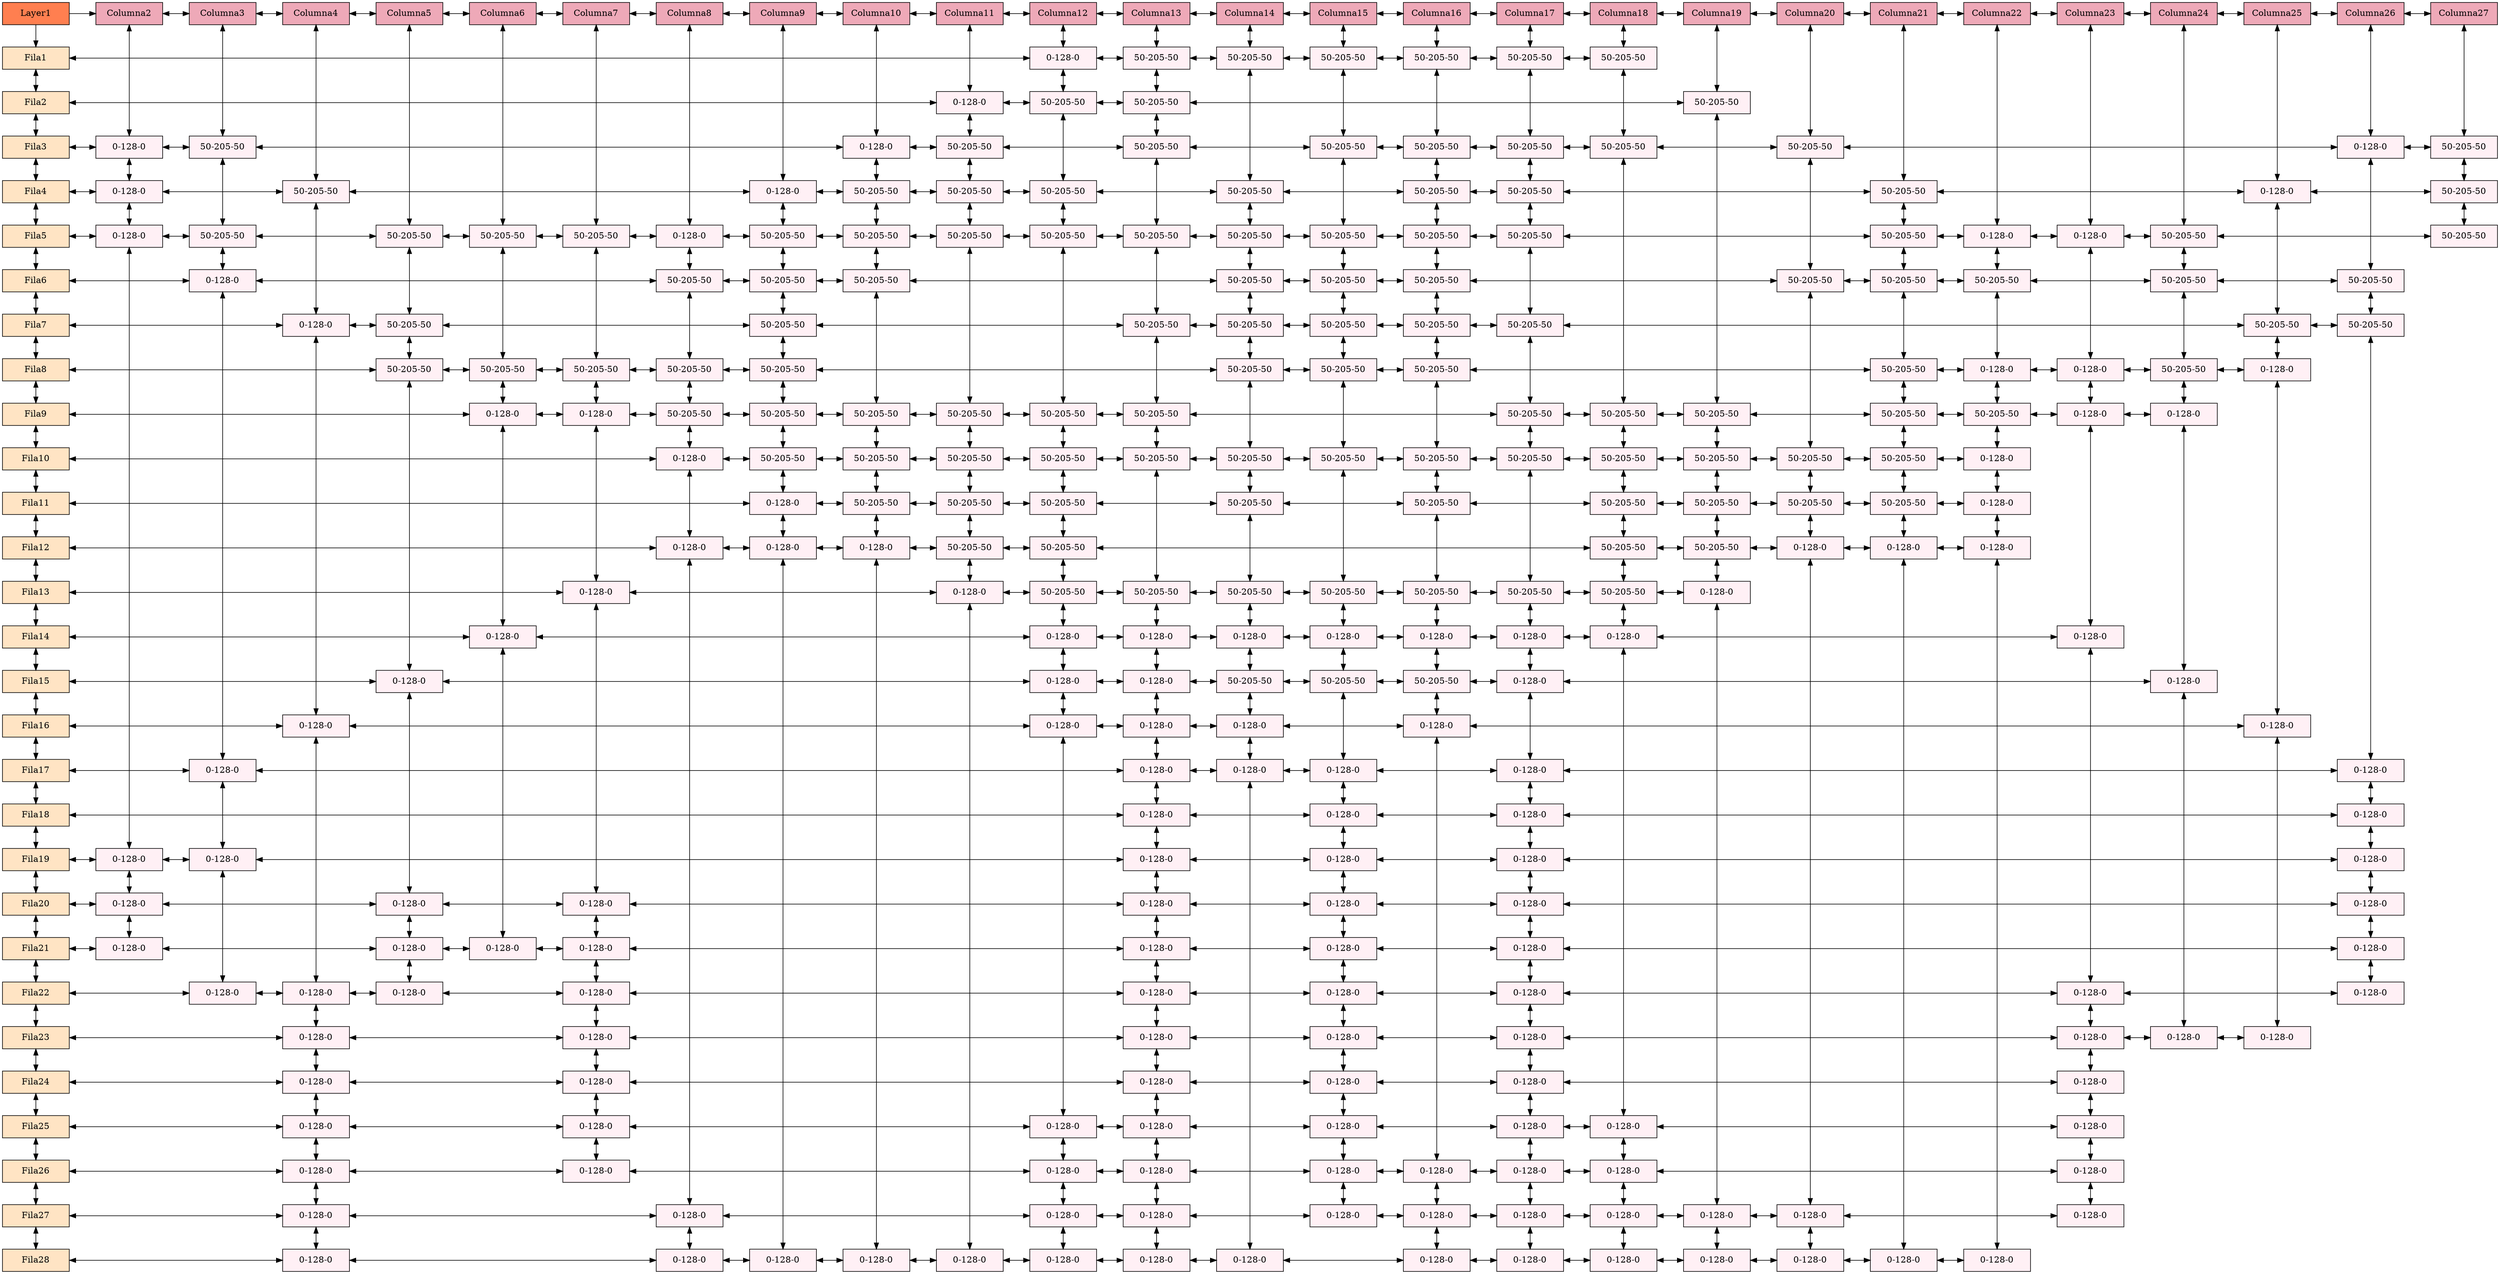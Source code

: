 digraph Sparse_Matrix{
node [shape=box]
graph [ranksep="0.5", nodesep="0.6"];
/* Group 0 para alinear verticalmente RAIZ*/ 
Layer1[ label = "Layer1", width = 1.5, style = filled, fillcolor = coral, group = 0 ];

// Filas 
Fila1 [label = "Fila1" width = 1.5 style = filled, fillcolor = bisque1, group = 0 ];
Fila2 [label = "Fila2" width = 1.5 style = filled, fillcolor = bisque1, group = 0 ];
Fila3 [label = "Fila3" width = 1.5 style = filled, fillcolor = bisque1, group = 0 ];
Fila4 [label = "Fila4" width = 1.5 style = filled, fillcolor = bisque1, group = 0 ];
Fila5 [label = "Fila5" width = 1.5 style = filled, fillcolor = bisque1, group = 0 ];
Fila6 [label = "Fila6" width = 1.5 style = filled, fillcolor = bisque1, group = 0 ];
Fila7 [label = "Fila7" width = 1.5 style = filled, fillcolor = bisque1, group = 0 ];
Fila8 [label = "Fila8" width = 1.5 style = filled, fillcolor = bisque1, group = 0 ];
Fila9 [label = "Fila9" width = 1.5 style = filled, fillcolor = bisque1, group = 0 ];
Fila10 [label = "Fila10" width = 1.5 style = filled, fillcolor = bisque1, group = 0 ];
Fila11 [label = "Fila11" width = 1.5 style = filled, fillcolor = bisque1, group = 0 ];
Fila12 [label = "Fila12" width = 1.5 style = filled, fillcolor = bisque1, group = 0 ];
Fila13 [label = "Fila13" width = 1.5 style = filled, fillcolor = bisque1, group = 0 ];
Fila14 [label = "Fila14" width = 1.5 style = filled, fillcolor = bisque1, group = 0 ];
Fila15 [label = "Fila15" width = 1.5 style = filled, fillcolor = bisque1, group = 0 ];
Fila16 [label = "Fila16" width = 1.5 style = filled, fillcolor = bisque1, group = 0 ];
Fila17 [label = "Fila17" width = 1.5 style = filled, fillcolor = bisque1, group = 0 ];
Fila18 [label = "Fila18" width = 1.5 style = filled, fillcolor = bisque1, group = 0 ];
Fila19 [label = "Fila19" width = 1.5 style = filled, fillcolor = bisque1, group = 0 ];
Fila20 [label = "Fila20" width = 1.5 style = filled, fillcolor = bisque1, group = 0 ];
Fila21 [label = "Fila21" width = 1.5 style = filled, fillcolor = bisque1, group = 0 ];
Fila22 [label = "Fila22" width = 1.5 style = filled, fillcolor = bisque1, group = 0 ];
Fila23 [label = "Fila23" width = 1.5 style = filled, fillcolor = bisque1, group = 0 ];
Fila24 [label = "Fila24" width = 1.5 style = filled, fillcolor = bisque1, group = 0 ];
Fila25 [label = "Fila25" width = 1.5 style = filled, fillcolor = bisque1, group = 0 ];
Fila26 [label = "Fila26" width = 1.5 style = filled, fillcolor = bisque1, group = 0 ];
Fila27 [label = "Fila27" width = 1.5 style = filled, fillcolor = bisque1, group = 0 ];
Fila28 [label = "Fila28" width = 1.5 style = filled, fillcolor = bisque1, group = 0 ];

 //Enlaces de Filas
Fila1->Fila2 [dir = both];
Fila2->Fila3 [dir = both];
Fila3->Fila4 [dir = both];
Fila4->Fila5 [dir = both];
Fila5->Fila6 [dir = both];
Fila6->Fila7 [dir = both];
Fila7->Fila8 [dir = both];
Fila8->Fila9 [dir = both];
Fila9->Fila10 [dir = both];
Fila10->Fila11 [dir = both];
Fila11->Fila12 [dir = both];
Fila12->Fila13 [dir = both];
Fila13->Fila14 [dir = both];
Fila14->Fila15 [dir = both];
Fila15->Fila16 [dir = both];
Fila16->Fila17 [dir = both];
Fila17->Fila18 [dir = both];
Fila18->Fila19 [dir = both];
Fila19->Fila20 [dir = both];
Fila20->Fila21 [dir = both];
Fila21->Fila22 [dir = both];
Fila22->Fila23 [dir = both];
Fila23->Fila24 [dir = both];
Fila24->Fila25 [dir = both];
Fila25->Fila26 [dir = both];
Fila26->Fila27 [dir = both];
Fila27->Fila28 [dir = both];

 //Columnas
//Cada una con diferente group para alinear verticalmente con los nodos
Column2[label = "Columna2" width = 1.5 style = filled, fillcolor = pink2, group = 3];
Column3[label = "Columna3" width = 1.5 style = filled, fillcolor = pink2, group = 4];
Column4[label = "Columna4" width = 1.5 style = filled, fillcolor = pink2, group = 5];
Column5[label = "Columna5" width = 1.5 style = filled, fillcolor = pink2, group = 6];
Column6[label = "Columna6" width = 1.5 style = filled, fillcolor = pink2, group = 7];
Column7[label = "Columna7" width = 1.5 style = filled, fillcolor = pink2, group = 8];
Column8[label = "Columna8" width = 1.5 style = filled, fillcolor = pink2, group = 9];
Column9[label = "Columna9" width = 1.5 style = filled, fillcolor = pink2, group = 10];
Column10[label = "Columna10" width = 1.5 style = filled, fillcolor = pink2, group = 11];
Column11[label = "Columna11" width = 1.5 style = filled, fillcolor = pink2, group = 12];
Column12[label = "Columna12" width = 1.5 style = filled, fillcolor = pink2, group = 13];
Column13[label = "Columna13" width = 1.5 style = filled, fillcolor = pink2, group = 14];
Column14[label = "Columna14" width = 1.5 style = filled, fillcolor = pink2, group = 15];
Column15[label = "Columna15" width = 1.5 style = filled, fillcolor = pink2, group = 16];
Column16[label = "Columna16" width = 1.5 style = filled, fillcolor = pink2, group = 17];
Column17[label = "Columna17" width = 1.5 style = filled, fillcolor = pink2, group = 18];
Column18[label = "Columna18" width = 1.5 style = filled, fillcolor = pink2, group = 19];
Column19[label = "Columna19" width = 1.5 style = filled, fillcolor = pink2, group = 20];
Column20[label = "Columna20" width = 1.5 style = filled, fillcolor = pink2, group = 21];
Column21[label = "Columna21" width = 1.5 style = filled, fillcolor = pink2, group = 22];
Column22[label = "Columna22" width = 1.5 style = filled, fillcolor = pink2, group = 23];
Column23[label = "Columna23" width = 1.5 style = filled, fillcolor = pink2, group = 24];
Column24[label = "Columna24" width = 1.5 style = filled, fillcolor = pink2, group = 25];
Column25[label = "Columna25" width = 1.5 style = filled, fillcolor = pink2, group = 26];
Column26[label = "Columna26" width = 1.5 style = filled, fillcolor = pink2, group = 27];
Column27[label = "Columna27" width = 1.5 style = filled, fillcolor = pink2, group = 28];

 //Enlaces de Columnas
Column2->Column3 [dir = both];
Column3->Column4 [dir = both];
Column4->Column5 [dir = both];
Column5->Column6 [dir = both];
Column6->Column7 [dir = both];
Column7->Column8 [dir = both];
Column8->Column9 [dir = both];
Column9->Column10 [dir = both];
Column10->Column11 [dir = both];
Column11->Column12 [dir = both];
Column12->Column13 [dir = both];
Column13->Column14 [dir = both];
Column14->Column15 [dir = both];
Column15->Column16 [dir = both];
Column16->Column17 [dir = both];
Column17->Column18 [dir = both];
Column18->Column19 [dir = both];
Column19->Column20 [dir = both];
Column20->Column21 [dir = both];
Column21->Column22 [dir = both];
Column22->Column23 [dir = both];
Column23->Column24 [dir = both];
Column24->Column25 [dir = both];
Column25->Column26 [dir = both];
Column26->Column27 [dir = both];

 // Alinear Raiz con Columnas
{rank = same; Layer1; Column2;  Column3;  Column4;  Column5;  Column6;  Column7;  Column8;  Column9;  Column10;  Column11;  Column12;  Column13;  Column14;  Column15;  Column16;  Column17;  Column18;  Column19;  Column20;  Column21;  Column22;  Column23;  Column24;  Column25;  Column26;  Column27; };

 // Enlaces Raiz con primera fila y columna
Layer1->Column2;
Layer1->Fila1;

 //Creacion de nodos
//(^<---------------------- F I L A   1---------------------->
N12_F1 [label = "0-128-0" width = 1.5 group = 13 style = filled, fillcolor = lavenderblush1];
N13_F1 [label = "50-205-50" width = 1.5 group = 14 style = filled, fillcolor = lavenderblush1];
N14_F1 [label = "50-205-50" width = 1.5 group = 15 style = filled, fillcolor = lavenderblush1];
N15_F1 [label = "50-205-50" width = 1.5 group = 16 style = filled, fillcolor = lavenderblush1];
N16_F1 [label = "50-205-50" width = 1.5 group = 17 style = filled, fillcolor = lavenderblush1];
N17_F1 [label = "50-205-50" width = 1.5 group = 18 style = filled, fillcolor = lavenderblush1];
N18_F1 [label = "50-205-50" width = 1.5 group = 19 style = filled, fillcolor = lavenderblush1];

//(^<---------------------- F I L A   2---------------------->
N11_F2 [label = "0-128-0" width = 1.5 group = 12 style = filled, fillcolor = lavenderblush1];
N12_F2 [label = "50-205-50" width = 1.5 group = 13 style = filled, fillcolor = lavenderblush1];
N13_F2 [label = "50-205-50" width = 1.5 group = 14 style = filled, fillcolor = lavenderblush1];
N19_F2 [label = "50-205-50" width = 1.5 group = 20 style = filled, fillcolor = lavenderblush1];

//(^<---------------------- F I L A   3---------------------->
N2_F3 [label = "0-128-0" width = 1.5 group = 3 style = filled, fillcolor = lavenderblush1];
N3_F3 [label = "50-205-50" width = 1.5 group = 4 style = filled, fillcolor = lavenderblush1];
N10_F3 [label = "0-128-0" width = 1.5 group = 11 style = filled, fillcolor = lavenderblush1];
N11_F3 [label = "50-205-50" width = 1.5 group = 12 style = filled, fillcolor = lavenderblush1];
N13_F3 [label = "50-205-50" width = 1.5 group = 14 style = filled, fillcolor = lavenderblush1];
N15_F3 [label = "50-205-50" width = 1.5 group = 16 style = filled, fillcolor = lavenderblush1];
N16_F3 [label = "50-205-50" width = 1.5 group = 17 style = filled, fillcolor = lavenderblush1];
N17_F3 [label = "50-205-50" width = 1.5 group = 18 style = filled, fillcolor = lavenderblush1];
N18_F3 [label = "50-205-50" width = 1.5 group = 19 style = filled, fillcolor = lavenderblush1];
N20_F3 [label = "50-205-50" width = 1.5 group = 21 style = filled, fillcolor = lavenderblush1];
N26_F3 [label = "0-128-0" width = 1.5 group = 27 style = filled, fillcolor = lavenderblush1];
N27_F3 [label = "50-205-50" width = 1.5 group = 28 style = filled, fillcolor = lavenderblush1];

//(^<---------------------- F I L A   4---------------------->
N2_F4 [label = "0-128-0" width = 1.5 group = 3 style = filled, fillcolor = lavenderblush1];
N4_F4 [label = "50-205-50" width = 1.5 group = 5 style = filled, fillcolor = lavenderblush1];
N9_F4 [label = "0-128-0" width = 1.5 group = 10 style = filled, fillcolor = lavenderblush1];
N10_F4 [label = "50-205-50" width = 1.5 group = 11 style = filled, fillcolor = lavenderblush1];
N11_F4 [label = "50-205-50" width = 1.5 group = 12 style = filled, fillcolor = lavenderblush1];
N12_F4 [label = "50-205-50" width = 1.5 group = 13 style = filled, fillcolor = lavenderblush1];
N14_F4 [label = "50-205-50" width = 1.5 group = 15 style = filled, fillcolor = lavenderblush1];
N16_F4 [label = "50-205-50" width = 1.5 group = 17 style = filled, fillcolor = lavenderblush1];
N17_F4 [label = "50-205-50" width = 1.5 group = 18 style = filled, fillcolor = lavenderblush1];
N21_F4 [label = "50-205-50" width = 1.5 group = 22 style = filled, fillcolor = lavenderblush1];
N25_F4 [label = "0-128-0" width = 1.5 group = 26 style = filled, fillcolor = lavenderblush1];
N27_F4 [label = "50-205-50" width = 1.5 group = 28 style = filled, fillcolor = lavenderblush1];

//(^<---------------------- F I L A   5---------------------->
N2_F5 [label = "0-128-0" width = 1.5 group = 3 style = filled, fillcolor = lavenderblush1];
N3_F5 [label = "50-205-50" width = 1.5 group = 4 style = filled, fillcolor = lavenderblush1];
N5_F5 [label = "50-205-50" width = 1.5 group = 6 style = filled, fillcolor = lavenderblush1];
N6_F5 [label = "50-205-50" width = 1.5 group = 7 style = filled, fillcolor = lavenderblush1];
N7_F5 [label = "50-205-50" width = 1.5 group = 8 style = filled, fillcolor = lavenderblush1];
N8_F5 [label = "0-128-0" width = 1.5 group = 9 style = filled, fillcolor = lavenderblush1];
N9_F5 [label = "50-205-50" width = 1.5 group = 10 style = filled, fillcolor = lavenderblush1];
N10_F5 [label = "50-205-50" width = 1.5 group = 11 style = filled, fillcolor = lavenderblush1];
N11_F5 [label = "50-205-50" width = 1.5 group = 12 style = filled, fillcolor = lavenderblush1];
N12_F5 [label = "50-205-50" width = 1.5 group = 13 style = filled, fillcolor = lavenderblush1];
N13_F5 [label = "50-205-50" width = 1.5 group = 14 style = filled, fillcolor = lavenderblush1];
N14_F5 [label = "50-205-50" width = 1.5 group = 15 style = filled, fillcolor = lavenderblush1];
N15_F5 [label = "50-205-50" width = 1.5 group = 16 style = filled, fillcolor = lavenderblush1];
N16_F5 [label = "50-205-50" width = 1.5 group = 17 style = filled, fillcolor = lavenderblush1];
N17_F5 [label = "50-205-50" width = 1.5 group = 18 style = filled, fillcolor = lavenderblush1];
N21_F5 [label = "50-205-50" width = 1.5 group = 22 style = filled, fillcolor = lavenderblush1];
N22_F5 [label = "0-128-0" width = 1.5 group = 23 style = filled, fillcolor = lavenderblush1];
N23_F5 [label = "0-128-0" width = 1.5 group = 24 style = filled, fillcolor = lavenderblush1];
N24_F5 [label = "50-205-50" width = 1.5 group = 25 style = filled, fillcolor = lavenderblush1];
N27_F5 [label = "50-205-50" width = 1.5 group = 28 style = filled, fillcolor = lavenderblush1];

//(^<---------------------- F I L A   6---------------------->
N3_F6 [label = "0-128-0" width = 1.5 group = 4 style = filled, fillcolor = lavenderblush1];
N8_F6 [label = "50-205-50" width = 1.5 group = 9 style = filled, fillcolor = lavenderblush1];
N9_F6 [label = "50-205-50" width = 1.5 group = 10 style = filled, fillcolor = lavenderblush1];
N10_F6 [label = "50-205-50" width = 1.5 group = 11 style = filled, fillcolor = lavenderblush1];
N14_F6 [label = "50-205-50" width = 1.5 group = 15 style = filled, fillcolor = lavenderblush1];
N15_F6 [label = "50-205-50" width = 1.5 group = 16 style = filled, fillcolor = lavenderblush1];
N16_F6 [label = "50-205-50" width = 1.5 group = 17 style = filled, fillcolor = lavenderblush1];
N20_F6 [label = "50-205-50" width = 1.5 group = 21 style = filled, fillcolor = lavenderblush1];
N21_F6 [label = "50-205-50" width = 1.5 group = 22 style = filled, fillcolor = lavenderblush1];
N22_F6 [label = "50-205-50" width = 1.5 group = 23 style = filled, fillcolor = lavenderblush1];
N24_F6 [label = "50-205-50" width = 1.5 group = 25 style = filled, fillcolor = lavenderblush1];
N26_F6 [label = "50-205-50" width = 1.5 group = 27 style = filled, fillcolor = lavenderblush1];

//(^<---------------------- F I L A   7---------------------->
N4_F7 [label = "0-128-0" width = 1.5 group = 5 style = filled, fillcolor = lavenderblush1];
N5_F7 [label = "50-205-50" width = 1.5 group = 6 style = filled, fillcolor = lavenderblush1];
N9_F7 [label = "50-205-50" width = 1.5 group = 10 style = filled, fillcolor = lavenderblush1];
N13_F7 [label = "50-205-50" width = 1.5 group = 14 style = filled, fillcolor = lavenderblush1];
N14_F7 [label = "50-205-50" width = 1.5 group = 15 style = filled, fillcolor = lavenderblush1];
N15_F7 [label = "50-205-50" width = 1.5 group = 16 style = filled, fillcolor = lavenderblush1];
N16_F7 [label = "50-205-50" width = 1.5 group = 17 style = filled, fillcolor = lavenderblush1];
N17_F7 [label = "50-205-50" width = 1.5 group = 18 style = filled, fillcolor = lavenderblush1];
N25_F7 [label = "50-205-50" width = 1.5 group = 26 style = filled, fillcolor = lavenderblush1];
N26_F7 [label = "50-205-50" width = 1.5 group = 27 style = filled, fillcolor = lavenderblush1];

//(^<---------------------- F I L A   8---------------------->
N5_F8 [label = "50-205-50" width = 1.5 group = 6 style = filled, fillcolor = lavenderblush1];
N6_F8 [label = "50-205-50" width = 1.5 group = 7 style = filled, fillcolor = lavenderblush1];
N7_F8 [label = "50-205-50" width = 1.5 group = 8 style = filled, fillcolor = lavenderblush1];
N8_F8 [label = "50-205-50" width = 1.5 group = 9 style = filled, fillcolor = lavenderblush1];
N9_F8 [label = "50-205-50" width = 1.5 group = 10 style = filled, fillcolor = lavenderblush1];
N14_F8 [label = "50-205-50" width = 1.5 group = 15 style = filled, fillcolor = lavenderblush1];
N15_F8 [label = "50-205-50" width = 1.5 group = 16 style = filled, fillcolor = lavenderblush1];
N16_F8 [label = "50-205-50" width = 1.5 group = 17 style = filled, fillcolor = lavenderblush1];
N21_F8 [label = "50-205-50" width = 1.5 group = 22 style = filled, fillcolor = lavenderblush1];
N22_F8 [label = "0-128-0" width = 1.5 group = 23 style = filled, fillcolor = lavenderblush1];
N23_F8 [label = "0-128-0" width = 1.5 group = 24 style = filled, fillcolor = lavenderblush1];
N24_F8 [label = "50-205-50" width = 1.5 group = 25 style = filled, fillcolor = lavenderblush1];
N25_F8 [label = "0-128-0" width = 1.5 group = 26 style = filled, fillcolor = lavenderblush1];

//(^<---------------------- F I L A   9---------------------->
N6_F9 [label = "0-128-0" width = 1.5 group = 7 style = filled, fillcolor = lavenderblush1];
N7_F9 [label = "0-128-0" width = 1.5 group = 8 style = filled, fillcolor = lavenderblush1];
N8_F9 [label = "50-205-50" width = 1.5 group = 9 style = filled, fillcolor = lavenderblush1];
N9_F9 [label = "50-205-50" width = 1.5 group = 10 style = filled, fillcolor = lavenderblush1];
N10_F9 [label = "50-205-50" width = 1.5 group = 11 style = filled, fillcolor = lavenderblush1];
N11_F9 [label = "50-205-50" width = 1.5 group = 12 style = filled, fillcolor = lavenderblush1];
N12_F9 [label = "50-205-50" width = 1.5 group = 13 style = filled, fillcolor = lavenderblush1];
N13_F9 [label = "50-205-50" width = 1.5 group = 14 style = filled, fillcolor = lavenderblush1];
N17_F9 [label = "50-205-50" width = 1.5 group = 18 style = filled, fillcolor = lavenderblush1];
N18_F9 [label = "50-205-50" width = 1.5 group = 19 style = filled, fillcolor = lavenderblush1];
N19_F9 [label = "50-205-50" width = 1.5 group = 20 style = filled, fillcolor = lavenderblush1];
N21_F9 [label = "50-205-50" width = 1.5 group = 22 style = filled, fillcolor = lavenderblush1];
N22_F9 [label = "50-205-50" width = 1.5 group = 23 style = filled, fillcolor = lavenderblush1];
N23_F9 [label = "0-128-0" width = 1.5 group = 24 style = filled, fillcolor = lavenderblush1];
N24_F9 [label = "0-128-0" width = 1.5 group = 25 style = filled, fillcolor = lavenderblush1];

//(^<---------------------- F I L A   10---------------------->
N8_F10 [label = "0-128-0" width = 1.5 group = 9 style = filled, fillcolor = lavenderblush1];
N9_F10 [label = "50-205-50" width = 1.5 group = 10 style = filled, fillcolor = lavenderblush1];
N10_F10 [label = "50-205-50" width = 1.5 group = 11 style = filled, fillcolor = lavenderblush1];
N11_F10 [label = "50-205-50" width = 1.5 group = 12 style = filled, fillcolor = lavenderblush1];
N12_F10 [label = "50-205-50" width = 1.5 group = 13 style = filled, fillcolor = lavenderblush1];
N13_F10 [label = "50-205-50" width = 1.5 group = 14 style = filled, fillcolor = lavenderblush1];
N14_F10 [label = "50-205-50" width = 1.5 group = 15 style = filled, fillcolor = lavenderblush1];
N15_F10 [label = "50-205-50" width = 1.5 group = 16 style = filled, fillcolor = lavenderblush1];
N16_F10 [label = "50-205-50" width = 1.5 group = 17 style = filled, fillcolor = lavenderblush1];
N17_F10 [label = "50-205-50" width = 1.5 group = 18 style = filled, fillcolor = lavenderblush1];
N18_F10 [label = "50-205-50" width = 1.5 group = 19 style = filled, fillcolor = lavenderblush1];
N19_F10 [label = "50-205-50" width = 1.5 group = 20 style = filled, fillcolor = lavenderblush1];
N20_F10 [label = "50-205-50" width = 1.5 group = 21 style = filled, fillcolor = lavenderblush1];
N21_F10 [label = "50-205-50" width = 1.5 group = 22 style = filled, fillcolor = lavenderblush1];
N22_F10 [label = "0-128-0" width = 1.5 group = 23 style = filled, fillcolor = lavenderblush1];

//(^<---------------------- F I L A   11---------------------->
N9_F11 [label = "0-128-0" width = 1.5 group = 10 style = filled, fillcolor = lavenderblush1];
N10_F11 [label = "50-205-50" width = 1.5 group = 11 style = filled, fillcolor = lavenderblush1];
N11_F11 [label = "50-205-50" width = 1.5 group = 12 style = filled, fillcolor = lavenderblush1];
N12_F11 [label = "50-205-50" width = 1.5 group = 13 style = filled, fillcolor = lavenderblush1];
N14_F11 [label = "50-205-50" width = 1.5 group = 15 style = filled, fillcolor = lavenderblush1];
N16_F11 [label = "50-205-50" width = 1.5 group = 17 style = filled, fillcolor = lavenderblush1];
N18_F11 [label = "50-205-50" width = 1.5 group = 19 style = filled, fillcolor = lavenderblush1];
N19_F11 [label = "50-205-50" width = 1.5 group = 20 style = filled, fillcolor = lavenderblush1];
N20_F11 [label = "50-205-50" width = 1.5 group = 21 style = filled, fillcolor = lavenderblush1];
N21_F11 [label = "50-205-50" width = 1.5 group = 22 style = filled, fillcolor = lavenderblush1];
N22_F11 [label = "0-128-0" width = 1.5 group = 23 style = filled, fillcolor = lavenderblush1];

//(^<---------------------- F I L A   12---------------------->
N8_F12 [label = "0-128-0" width = 1.5 group = 9 style = filled, fillcolor = lavenderblush1];
N9_F12 [label = "0-128-0" width = 1.5 group = 10 style = filled, fillcolor = lavenderblush1];
N10_F12 [label = "0-128-0" width = 1.5 group = 11 style = filled, fillcolor = lavenderblush1];
N11_F12 [label = "50-205-50" width = 1.5 group = 12 style = filled, fillcolor = lavenderblush1];
N12_F12 [label = "50-205-50" width = 1.5 group = 13 style = filled, fillcolor = lavenderblush1];
N18_F12 [label = "50-205-50" width = 1.5 group = 19 style = filled, fillcolor = lavenderblush1];
N19_F12 [label = "50-205-50" width = 1.5 group = 20 style = filled, fillcolor = lavenderblush1];
N20_F12 [label = "0-128-0" width = 1.5 group = 21 style = filled, fillcolor = lavenderblush1];
N21_F12 [label = "0-128-0" width = 1.5 group = 22 style = filled, fillcolor = lavenderblush1];
N22_F12 [label = "0-128-0" width = 1.5 group = 23 style = filled, fillcolor = lavenderblush1];

//(^<---------------------- F I L A   13---------------------->
N7_F13 [label = "0-128-0" width = 1.5 group = 8 style = filled, fillcolor = lavenderblush1];
N11_F13 [label = "0-128-0" width = 1.5 group = 12 style = filled, fillcolor = lavenderblush1];
N12_F13 [label = "50-205-50" width = 1.5 group = 13 style = filled, fillcolor = lavenderblush1];
N13_F13 [label = "50-205-50" width = 1.5 group = 14 style = filled, fillcolor = lavenderblush1];
N14_F13 [label = "50-205-50" width = 1.5 group = 15 style = filled, fillcolor = lavenderblush1];
N15_F13 [label = "50-205-50" width = 1.5 group = 16 style = filled, fillcolor = lavenderblush1];
N16_F13 [label = "50-205-50" width = 1.5 group = 17 style = filled, fillcolor = lavenderblush1];
N17_F13 [label = "50-205-50" width = 1.5 group = 18 style = filled, fillcolor = lavenderblush1];
N18_F13 [label = "50-205-50" width = 1.5 group = 19 style = filled, fillcolor = lavenderblush1];
N19_F13 [label = "0-128-0" width = 1.5 group = 20 style = filled, fillcolor = lavenderblush1];

//(^<---------------------- F I L A   14---------------------->
N6_F14 [label = "0-128-0" width = 1.5 group = 7 style = filled, fillcolor = lavenderblush1];
N12_F14 [label = "0-128-0" width = 1.5 group = 13 style = filled, fillcolor = lavenderblush1];
N13_F14 [label = "0-128-0" width = 1.5 group = 14 style = filled, fillcolor = lavenderblush1];
N14_F14 [label = "0-128-0" width = 1.5 group = 15 style = filled, fillcolor = lavenderblush1];
N15_F14 [label = "0-128-0" width = 1.5 group = 16 style = filled, fillcolor = lavenderblush1];
N16_F14 [label = "0-128-0" width = 1.5 group = 17 style = filled, fillcolor = lavenderblush1];
N17_F14 [label = "0-128-0" width = 1.5 group = 18 style = filled, fillcolor = lavenderblush1];
N18_F14 [label = "0-128-0" width = 1.5 group = 19 style = filled, fillcolor = lavenderblush1];
N23_F14 [label = "0-128-0" width = 1.5 group = 24 style = filled, fillcolor = lavenderblush1];

//(^<---------------------- F I L A   15---------------------->
N5_F15 [label = "0-128-0" width = 1.5 group = 6 style = filled, fillcolor = lavenderblush1];
N12_F15 [label = "0-128-0" width = 1.5 group = 13 style = filled, fillcolor = lavenderblush1];
N13_F15 [label = "0-128-0" width = 1.5 group = 14 style = filled, fillcolor = lavenderblush1];
N14_F15 [label = "50-205-50" width = 1.5 group = 15 style = filled, fillcolor = lavenderblush1];
N15_F15 [label = "50-205-50" width = 1.5 group = 16 style = filled, fillcolor = lavenderblush1];
N16_F15 [label = "50-205-50" width = 1.5 group = 17 style = filled, fillcolor = lavenderblush1];
N17_F15 [label = "0-128-0" width = 1.5 group = 18 style = filled, fillcolor = lavenderblush1];
N24_F15 [label = "0-128-0" width = 1.5 group = 25 style = filled, fillcolor = lavenderblush1];

//(^<---------------------- F I L A   16---------------------->
N4_F16 [label = "0-128-0" width = 1.5 group = 5 style = filled, fillcolor = lavenderblush1];
N12_F16 [label = "0-128-0" width = 1.5 group = 13 style = filled, fillcolor = lavenderblush1];
N13_F16 [label = "0-128-0" width = 1.5 group = 14 style = filled, fillcolor = lavenderblush1];
N14_F16 [label = "0-128-0" width = 1.5 group = 15 style = filled, fillcolor = lavenderblush1];
N16_F16 [label = "0-128-0" width = 1.5 group = 17 style = filled, fillcolor = lavenderblush1];
N25_F16 [label = "0-128-0" width = 1.5 group = 26 style = filled, fillcolor = lavenderblush1];

//(^<---------------------- F I L A   17---------------------->
N3_F17 [label = "0-128-0" width = 1.5 group = 4 style = filled, fillcolor = lavenderblush1];
N13_F17 [label = "0-128-0" width = 1.5 group = 14 style = filled, fillcolor = lavenderblush1];
N14_F17 [label = "0-128-0" width = 1.5 group = 15 style = filled, fillcolor = lavenderblush1];
N15_F17 [label = "0-128-0" width = 1.5 group = 16 style = filled, fillcolor = lavenderblush1];
N17_F17 [label = "0-128-0" width = 1.5 group = 18 style = filled, fillcolor = lavenderblush1];
N26_F17 [label = "0-128-0" width = 1.5 group = 27 style = filled, fillcolor = lavenderblush1];

//(^<---------------------- F I L A   18---------------------->
N13_F18 [label = "0-128-0" width = 1.5 group = 14 style = filled, fillcolor = lavenderblush1];
N15_F18 [label = "0-128-0" width = 1.5 group = 16 style = filled, fillcolor = lavenderblush1];
N17_F18 [label = "0-128-0" width = 1.5 group = 18 style = filled, fillcolor = lavenderblush1];
N26_F18 [label = "0-128-0" width = 1.5 group = 27 style = filled, fillcolor = lavenderblush1];

//(^<---------------------- F I L A   19---------------------->
N2_F19 [label = "0-128-0" width = 1.5 group = 3 style = filled, fillcolor = lavenderblush1];
N3_F19 [label = "0-128-0" width = 1.5 group = 4 style = filled, fillcolor = lavenderblush1];
N13_F19 [label = "0-128-0" width = 1.5 group = 14 style = filled, fillcolor = lavenderblush1];
N15_F19 [label = "0-128-0" width = 1.5 group = 16 style = filled, fillcolor = lavenderblush1];
N17_F19 [label = "0-128-0" width = 1.5 group = 18 style = filled, fillcolor = lavenderblush1];
N26_F19 [label = "0-128-0" width = 1.5 group = 27 style = filled, fillcolor = lavenderblush1];

//(^<---------------------- F I L A   20---------------------->
N2_F20 [label = "0-128-0" width = 1.5 group = 3 style = filled, fillcolor = lavenderblush1];
N5_F20 [label = "0-128-0" width = 1.5 group = 6 style = filled, fillcolor = lavenderblush1];
N7_F20 [label = "0-128-0" width = 1.5 group = 8 style = filled, fillcolor = lavenderblush1];
N13_F20 [label = "0-128-0" width = 1.5 group = 14 style = filled, fillcolor = lavenderblush1];
N15_F20 [label = "0-128-0" width = 1.5 group = 16 style = filled, fillcolor = lavenderblush1];
N17_F20 [label = "0-128-0" width = 1.5 group = 18 style = filled, fillcolor = lavenderblush1];
N26_F20 [label = "0-128-0" width = 1.5 group = 27 style = filled, fillcolor = lavenderblush1];

//(^<---------------------- F I L A   21---------------------->
N2_F21 [label = "0-128-0" width = 1.5 group = 3 style = filled, fillcolor = lavenderblush1];
N5_F21 [label = "0-128-0" width = 1.5 group = 6 style = filled, fillcolor = lavenderblush1];
N6_F21 [label = "0-128-0" width = 1.5 group = 7 style = filled, fillcolor = lavenderblush1];
N7_F21 [label = "0-128-0" width = 1.5 group = 8 style = filled, fillcolor = lavenderblush1];
N13_F21 [label = "0-128-0" width = 1.5 group = 14 style = filled, fillcolor = lavenderblush1];
N15_F21 [label = "0-128-0" width = 1.5 group = 16 style = filled, fillcolor = lavenderblush1];
N17_F21 [label = "0-128-0" width = 1.5 group = 18 style = filled, fillcolor = lavenderblush1];
N26_F21 [label = "0-128-0" width = 1.5 group = 27 style = filled, fillcolor = lavenderblush1];

//(^<---------------------- F I L A   22---------------------->
N3_F22 [label = "0-128-0" width = 1.5 group = 4 style = filled, fillcolor = lavenderblush1];
N4_F22 [label = "0-128-0" width = 1.5 group = 5 style = filled, fillcolor = lavenderblush1];
N5_F22 [label = "0-128-0" width = 1.5 group = 6 style = filled, fillcolor = lavenderblush1];
N7_F22 [label = "0-128-0" width = 1.5 group = 8 style = filled, fillcolor = lavenderblush1];
N13_F22 [label = "0-128-0" width = 1.5 group = 14 style = filled, fillcolor = lavenderblush1];
N15_F22 [label = "0-128-0" width = 1.5 group = 16 style = filled, fillcolor = lavenderblush1];
N17_F22 [label = "0-128-0" width = 1.5 group = 18 style = filled, fillcolor = lavenderblush1];
N23_F22 [label = "0-128-0" width = 1.5 group = 24 style = filled, fillcolor = lavenderblush1];
N26_F22 [label = "0-128-0" width = 1.5 group = 27 style = filled, fillcolor = lavenderblush1];

//(^<---------------------- F I L A   23---------------------->
N4_F23 [label = "0-128-0" width = 1.5 group = 5 style = filled, fillcolor = lavenderblush1];
N7_F23 [label = "0-128-0" width = 1.5 group = 8 style = filled, fillcolor = lavenderblush1];
N13_F23 [label = "0-128-0" width = 1.5 group = 14 style = filled, fillcolor = lavenderblush1];
N15_F23 [label = "0-128-0" width = 1.5 group = 16 style = filled, fillcolor = lavenderblush1];
N17_F23 [label = "0-128-0" width = 1.5 group = 18 style = filled, fillcolor = lavenderblush1];
N23_F23 [label = "0-128-0" width = 1.5 group = 24 style = filled, fillcolor = lavenderblush1];
N24_F23 [label = "0-128-0" width = 1.5 group = 25 style = filled, fillcolor = lavenderblush1];
N25_F23 [label = "0-128-0" width = 1.5 group = 26 style = filled, fillcolor = lavenderblush1];

//(^<---------------------- F I L A   24---------------------->
N4_F24 [label = "0-128-0" width = 1.5 group = 5 style = filled, fillcolor = lavenderblush1];
N7_F24 [label = "0-128-0" width = 1.5 group = 8 style = filled, fillcolor = lavenderblush1];
N13_F24 [label = "0-128-0" width = 1.5 group = 14 style = filled, fillcolor = lavenderblush1];
N15_F24 [label = "0-128-0" width = 1.5 group = 16 style = filled, fillcolor = lavenderblush1];
N17_F24 [label = "0-128-0" width = 1.5 group = 18 style = filled, fillcolor = lavenderblush1];
N23_F24 [label = "0-128-0" width = 1.5 group = 24 style = filled, fillcolor = lavenderblush1];

//(^<---------------------- F I L A   25---------------------->
N4_F25 [label = "0-128-0" width = 1.5 group = 5 style = filled, fillcolor = lavenderblush1];
N7_F25 [label = "0-128-0" width = 1.5 group = 8 style = filled, fillcolor = lavenderblush1];
N12_F25 [label = "0-128-0" width = 1.5 group = 13 style = filled, fillcolor = lavenderblush1];
N13_F25 [label = "0-128-0" width = 1.5 group = 14 style = filled, fillcolor = lavenderblush1];
N15_F25 [label = "0-128-0" width = 1.5 group = 16 style = filled, fillcolor = lavenderblush1];
N17_F25 [label = "0-128-0" width = 1.5 group = 18 style = filled, fillcolor = lavenderblush1];
N18_F25 [label = "0-128-0" width = 1.5 group = 19 style = filled, fillcolor = lavenderblush1];
N23_F25 [label = "0-128-0" width = 1.5 group = 24 style = filled, fillcolor = lavenderblush1];

//(^<---------------------- F I L A   26---------------------->
N4_F26 [label = "0-128-0" width = 1.5 group = 5 style = filled, fillcolor = lavenderblush1];
N7_F26 [label = "0-128-0" width = 1.5 group = 8 style = filled, fillcolor = lavenderblush1];
N12_F26 [label = "0-128-0" width = 1.5 group = 13 style = filled, fillcolor = lavenderblush1];
N13_F26 [label = "0-128-0" width = 1.5 group = 14 style = filled, fillcolor = lavenderblush1];
N15_F26 [label = "0-128-0" width = 1.5 group = 16 style = filled, fillcolor = lavenderblush1];
N16_F26 [label = "0-128-0" width = 1.5 group = 17 style = filled, fillcolor = lavenderblush1];
N17_F26 [label = "0-128-0" width = 1.5 group = 18 style = filled, fillcolor = lavenderblush1];
N18_F26 [label = "0-128-0" width = 1.5 group = 19 style = filled, fillcolor = lavenderblush1];
N23_F26 [label = "0-128-0" width = 1.5 group = 24 style = filled, fillcolor = lavenderblush1];

//(^<---------------------- F I L A   27---------------------->
N4_F27 [label = "0-128-0" width = 1.5 group = 5 style = filled, fillcolor = lavenderblush1];
N8_F27 [label = "0-128-0" width = 1.5 group = 9 style = filled, fillcolor = lavenderblush1];
N12_F27 [label = "0-128-0" width = 1.5 group = 13 style = filled, fillcolor = lavenderblush1];
N13_F27 [label = "0-128-0" width = 1.5 group = 14 style = filled, fillcolor = lavenderblush1];
N15_F27 [label = "0-128-0" width = 1.5 group = 16 style = filled, fillcolor = lavenderblush1];
N16_F27 [label = "0-128-0" width = 1.5 group = 17 style = filled, fillcolor = lavenderblush1];
N17_F27 [label = "0-128-0" width = 1.5 group = 18 style = filled, fillcolor = lavenderblush1];
N18_F27 [label = "0-128-0" width = 1.5 group = 19 style = filled, fillcolor = lavenderblush1];
N19_F27 [label = "0-128-0" width = 1.5 group = 20 style = filled, fillcolor = lavenderblush1];
N20_F27 [label = "0-128-0" width = 1.5 group = 21 style = filled, fillcolor = lavenderblush1];
N23_F27 [label = "0-128-0" width = 1.5 group = 24 style = filled, fillcolor = lavenderblush1];

//(^<---------------------- F I L A   28---------------------->
N4_F28 [label = "0-128-0" width = 1.5 group = 5 style = filled, fillcolor = lavenderblush1];
N8_F28 [label = "0-128-0" width = 1.5 group = 9 style = filled, fillcolor = lavenderblush1];
N9_F28 [label = "0-128-0" width = 1.5 group = 10 style = filled, fillcolor = lavenderblush1];
N10_F28 [label = "0-128-0" width = 1.5 group = 11 style = filled, fillcolor = lavenderblush1];
N11_F28 [label = "0-128-0" width = 1.5 group = 12 style = filled, fillcolor = lavenderblush1];
N12_F28 [label = "0-128-0" width = 1.5 group = 13 style = filled, fillcolor = lavenderblush1];
N13_F28 [label = "0-128-0" width = 1.5 group = 14 style = filled, fillcolor = lavenderblush1];
N14_F28 [label = "0-128-0" width = 1.5 group = 15 style = filled, fillcolor = lavenderblush1];
N16_F28 [label = "0-128-0" width = 1.5 group = 17 style = filled, fillcolor = lavenderblush1];
N17_F28 [label = "0-128-0" width = 1.5 group = 18 style = filled, fillcolor = lavenderblush1];
N18_F28 [label = "0-128-0" width = 1.5 group = 19 style = filled, fillcolor = lavenderblush1];
N19_F28 [label = "0-128-0" width = 1.5 group = 20 style = filled, fillcolor = lavenderblush1];
N20_F28 [label = "0-128-0" width = 1.5 group = 21 style = filled, fillcolor = lavenderblush1];
N21_F28 [label = "0-128-0" width = 1.5 group = 22 style = filled, fillcolor = lavenderblush1];
N22_F28 [label = "0-128-0" width = 1.5 group = 23 style = filled, fillcolor = lavenderblush1];


 //Creacion de enlaces de nodos
//E N L A C E S  F I L A   1
Column12->N12_F1 [dir = both];
Fila1->N12_F1 [dir = both];
N12_F1->N13_F1 [dir = both];
Column13->N13_F1 [dir = both];
N13_F1->N14_F1 [dir = both];
Column14->N14_F1 [dir = both];
N14_F1->N15_F1 [dir = both];
Column15->N15_F1 [dir = both];
N15_F1->N16_F1 [dir = both];
Column16->N16_F1 [dir = both];
N16_F1->N17_F1 [dir = both];
Column17->N17_F1 [dir = both];
N17_F1->N18_F1 [dir = both];
Column18->N18_F1 [dir = both];
//Alineacion vertical de nodos con la fila
{rank = same; Fila1; N12_F1; N13_F1; N14_F1; N15_F1; N16_F1; N17_F1; N18_F1;  };

//E N L A C E S  F I L A   2
Column11->N11_F2 [dir = both];
Fila2->N11_F2 [dir = both];
N11_F2->N12_F2 [dir = both];
N12_F2->N12_F1 [dir = both];
N12_F2->N13_F2 [dir = both];
N13_F2->N13_F1 [dir = both];
N13_F2->N19_F2 [dir = both];
Column19->N19_F2 [dir = both];
//Alineacion vertical de nodos con la fila
{rank = same; Fila2; N11_F2; N12_F2; N13_F2; N19_F2;  };

//E N L A C E S  F I L A   3
Column2->N2_F3 [dir = both];
Fila3->N2_F3 [dir = both];
N2_F3->N3_F3 [dir = both];
Column3->N3_F3 [dir = both];
N3_F3->N10_F3 [dir = both];
Column10->N10_F3 [dir = both];
N10_F3->N11_F3 [dir = both];
N11_F3->N11_F2 [dir = both];
N11_F3->N13_F3 [dir = both];
N13_F3->N13_F2 [dir = both];
N13_F3->N15_F3 [dir = both];
N15_F3->N15_F1 [dir = both];
N15_F3->N16_F3 [dir = both];
N16_F3->N16_F1 [dir = both];
N16_F3->N17_F3 [dir = both];
N17_F3->N17_F1 [dir = both];
N17_F3->N18_F3 [dir = both];
N18_F3->N18_F1 [dir = both];
N18_F3->N20_F3 [dir = both];
Column20->N20_F3 [dir = both];
N20_F3->N26_F3 [dir = both];
Column26->N26_F3 [dir = both];
N26_F3->N27_F3 [dir = both];
Column27->N27_F3 [dir = both];
//Alineacion vertical de nodos con la fila
{rank = same; Fila3; N2_F3; N3_F3; N10_F3; N11_F3; N13_F3; N15_F3; N16_F3; N17_F3; N18_F3; N20_F3; N26_F3; N27_F3;  };

//E N L A C E S  F I L A   4
N2_F4->N2_F3 [dir = both];
Fila4->N2_F4 [dir = both];
N2_F4->N4_F4 [dir = both];
Column4->N4_F4 [dir = both];
N4_F4->N9_F4 [dir = both];
Column9->N9_F4 [dir = both];
N9_F4->N10_F4 [dir = both];
N10_F4->N10_F3 [dir = both];
N10_F4->N11_F4 [dir = both];
N11_F4->N11_F3 [dir = both];
N11_F4->N12_F4 [dir = both];
N12_F4->N12_F2 [dir = both];
N12_F4->N14_F4 [dir = both];
N14_F4->N14_F1 [dir = both];
N14_F4->N16_F4 [dir = both];
N16_F4->N16_F3 [dir = both];
N16_F4->N17_F4 [dir = both];
N17_F4->N17_F3 [dir = both];
N17_F4->N21_F4 [dir = both];
Column21->N21_F4 [dir = both];
N21_F4->N25_F4 [dir = both];
Column25->N25_F4 [dir = both];
N25_F4->N27_F4 [dir = both];
N27_F4->N27_F3 [dir = both];
//Alineacion vertical de nodos con la fila
{rank = same; Fila4; N2_F4; N4_F4; N9_F4; N10_F4; N11_F4; N12_F4; N14_F4; N16_F4; N17_F4; N21_F4; N25_F4; N27_F4;  };

//E N L A C E S  F I L A   5
N2_F5->N2_F4 [dir = both];
Fila5->N2_F5 [dir = both];
N2_F5->N3_F5 [dir = both];
N3_F5->N3_F3 [dir = both];
N3_F5->N5_F5 [dir = both];
Column5->N5_F5 [dir = both];
N5_F5->N6_F5 [dir = both];
Column6->N6_F5 [dir = both];
N6_F5->N7_F5 [dir = both];
Column7->N7_F5 [dir = both];
N7_F5->N8_F5 [dir = both];
Column8->N8_F5 [dir = both];
N8_F5->N9_F5 [dir = both];
N9_F5->N9_F4 [dir = both];
N9_F5->N10_F5 [dir = both];
N10_F5->N10_F4 [dir = both];
N10_F5->N11_F5 [dir = both];
N11_F5->N11_F4 [dir = both];
N11_F5->N12_F5 [dir = both];
N12_F5->N12_F4 [dir = both];
N12_F5->N13_F5 [dir = both];
N13_F5->N13_F3 [dir = both];
N13_F5->N14_F5 [dir = both];
N14_F5->N14_F4 [dir = both];
N14_F5->N15_F5 [dir = both];
N15_F5->N15_F3 [dir = both];
N15_F5->N16_F5 [dir = both];
N16_F5->N16_F4 [dir = both];
N16_F5->N17_F5 [dir = both];
N17_F5->N17_F4 [dir = both];
N17_F5->N21_F5 [dir = both];
N21_F5->N21_F4 [dir = both];
N21_F5->N22_F5 [dir = both];
Column22->N22_F5 [dir = both];
N22_F5->N23_F5 [dir = both];
Column23->N23_F5 [dir = both];
N23_F5->N24_F5 [dir = both];
Column24->N24_F5 [dir = both];
N24_F5->N27_F5 [dir = both];
N27_F5->N27_F4 [dir = both];
//Alineacion vertical de nodos con la fila
{rank = same; Fila5; N2_F5; N3_F5; N5_F5; N6_F5; N7_F5; N8_F5; N9_F5; N10_F5; N11_F5; N12_F5; N13_F5; N14_F5; N15_F5; N16_F5; N17_F5; N21_F5; N22_F5; N23_F5; N24_F5; N27_F5;  };

//E N L A C E S  F I L A   6
N3_F6->N3_F5 [dir = both];
Fila6->N3_F6 [dir = both];
N3_F6->N8_F6 [dir = both];
N8_F6->N8_F5 [dir = both];
N8_F6->N9_F6 [dir = both];
N9_F6->N9_F5 [dir = both];
N9_F6->N10_F6 [dir = both];
N10_F6->N10_F5 [dir = both];
N10_F6->N14_F6 [dir = both];
N14_F6->N14_F5 [dir = both];
N14_F6->N15_F6 [dir = both];
N15_F6->N15_F5 [dir = both];
N15_F6->N16_F6 [dir = both];
N16_F6->N16_F5 [dir = both];
N16_F6->N20_F6 [dir = both];
N20_F6->N20_F3 [dir = both];
N20_F6->N21_F6 [dir = both];
N21_F6->N21_F5 [dir = both];
N21_F6->N22_F6 [dir = both];
N22_F6->N22_F5 [dir = both];
N22_F6->N24_F6 [dir = both];
N24_F6->N24_F5 [dir = both];
N24_F6->N26_F6 [dir = both];
N26_F6->N26_F3 [dir = both];
//Alineacion vertical de nodos con la fila
{rank = same; Fila6; N3_F6; N8_F6; N9_F6; N10_F6; N14_F6; N15_F6; N16_F6; N20_F6; N21_F6; N22_F6; N24_F6; N26_F6;  };

//E N L A C E S  F I L A   7
N4_F7->N4_F4 [dir = both];
Fila7->N4_F7 [dir = both];
N4_F7->N5_F7 [dir = both];
N5_F7->N5_F5 [dir = both];
N5_F7->N9_F7 [dir = both];
N9_F7->N9_F6 [dir = both];
N9_F7->N13_F7 [dir = both];
N13_F7->N13_F5 [dir = both];
N13_F7->N14_F7 [dir = both];
N14_F7->N14_F6 [dir = both];
N14_F7->N15_F7 [dir = both];
N15_F7->N15_F6 [dir = both];
N15_F7->N16_F7 [dir = both];
N16_F7->N16_F6 [dir = both];
N16_F7->N17_F7 [dir = both];
N17_F7->N17_F5 [dir = both];
N17_F7->N25_F7 [dir = both];
N25_F7->N25_F4 [dir = both];
N25_F7->N26_F7 [dir = both];
N26_F7->N26_F6 [dir = both];
//Alineacion vertical de nodos con la fila
{rank = same; Fila7; N4_F7; N5_F7; N9_F7; N13_F7; N14_F7; N15_F7; N16_F7; N17_F7; N25_F7; N26_F7;  };

//E N L A C E S  F I L A   8
N5_F8->N5_F7 [dir = both];
Fila8->N5_F8 [dir = both];
N5_F8->N6_F8 [dir = both];
N6_F8->N6_F5 [dir = both];
N6_F8->N7_F8 [dir = both];
N7_F8->N7_F5 [dir = both];
N7_F8->N8_F8 [dir = both];
N8_F8->N8_F6 [dir = both];
N8_F8->N9_F8 [dir = both];
N9_F8->N9_F7 [dir = both];
N9_F8->N14_F8 [dir = both];
N14_F8->N14_F7 [dir = both];
N14_F8->N15_F8 [dir = both];
N15_F8->N15_F7 [dir = both];
N15_F8->N16_F8 [dir = both];
N16_F8->N16_F7 [dir = both];
N16_F8->N21_F8 [dir = both];
N21_F8->N21_F6 [dir = both];
N21_F8->N22_F8 [dir = both];
N22_F8->N22_F6 [dir = both];
N22_F8->N23_F8 [dir = both];
N23_F8->N23_F5 [dir = both];
N23_F8->N24_F8 [dir = both];
N24_F8->N24_F6 [dir = both];
N24_F8->N25_F8 [dir = both];
N25_F8->N25_F7 [dir = both];
//Alineacion vertical de nodos con la fila
{rank = same; Fila8; N5_F8; N6_F8; N7_F8; N8_F8; N9_F8; N14_F8; N15_F8; N16_F8; N21_F8; N22_F8; N23_F8; N24_F8; N25_F8;  };

//E N L A C E S  F I L A   9
N6_F9->N6_F8 [dir = both];
Fila9->N6_F9 [dir = both];
N6_F9->N7_F9 [dir = both];
N7_F9->N7_F8 [dir = both];
N7_F9->N8_F9 [dir = both];
N8_F9->N8_F8 [dir = both];
N8_F9->N9_F9 [dir = both];
N9_F9->N9_F8 [dir = both];
N9_F9->N10_F9 [dir = both];
N10_F9->N10_F6 [dir = both];
N10_F9->N11_F9 [dir = both];
N11_F9->N11_F5 [dir = both];
N11_F9->N12_F9 [dir = both];
N12_F9->N12_F5 [dir = both];
N12_F9->N13_F9 [dir = both];
N13_F9->N13_F7 [dir = both];
N13_F9->N17_F9 [dir = both];
N17_F9->N17_F7 [dir = both];
N17_F9->N18_F9 [dir = both];
N18_F9->N18_F3 [dir = both];
N18_F9->N19_F9 [dir = both];
N19_F9->N19_F2 [dir = both];
N19_F9->N21_F9 [dir = both];
N21_F9->N21_F8 [dir = both];
N21_F9->N22_F9 [dir = both];
N22_F9->N22_F8 [dir = both];
N22_F9->N23_F9 [dir = both];
N23_F9->N23_F8 [dir = both];
N23_F9->N24_F9 [dir = both];
N24_F9->N24_F8 [dir = both];
//Alineacion vertical de nodos con la fila
{rank = same; Fila9; N6_F9; N7_F9; N8_F9; N9_F9; N10_F9; N11_F9; N12_F9; N13_F9; N17_F9; N18_F9; N19_F9; N21_F9; N22_F9; N23_F9; N24_F9;  };

//E N L A C E S  F I L A   10
N8_F10->N8_F9 [dir = both];
Fila10->N8_F10 [dir = both];
N8_F10->N9_F10 [dir = both];
N9_F10->N9_F9 [dir = both];
N9_F10->N10_F10 [dir = both];
N10_F10->N10_F9 [dir = both];
N10_F10->N11_F10 [dir = both];
N11_F10->N11_F9 [dir = both];
N11_F10->N12_F10 [dir = both];
N12_F10->N12_F9 [dir = both];
N12_F10->N13_F10 [dir = both];
N13_F10->N13_F9 [dir = both];
N13_F10->N14_F10 [dir = both];
N14_F10->N14_F8 [dir = both];
N14_F10->N15_F10 [dir = both];
N15_F10->N15_F8 [dir = both];
N15_F10->N16_F10 [dir = both];
N16_F10->N16_F8 [dir = both];
N16_F10->N17_F10 [dir = both];
N17_F10->N17_F9 [dir = both];
N17_F10->N18_F10 [dir = both];
N18_F10->N18_F9 [dir = both];
N18_F10->N19_F10 [dir = both];
N19_F10->N19_F9 [dir = both];
N19_F10->N20_F10 [dir = both];
N20_F10->N20_F6 [dir = both];
N20_F10->N21_F10 [dir = both];
N21_F10->N21_F9 [dir = both];
N21_F10->N22_F10 [dir = both];
N22_F10->N22_F9 [dir = both];
//Alineacion vertical de nodos con la fila
{rank = same; Fila10; N8_F10; N9_F10; N10_F10; N11_F10; N12_F10; N13_F10; N14_F10; N15_F10; N16_F10; N17_F10; N18_F10; N19_F10; N20_F10; N21_F10; N22_F10;  };

//E N L A C E S  F I L A   11
N9_F11->N9_F10 [dir = both];
Fila11->N9_F11 [dir = both];
N9_F11->N10_F11 [dir = both];
N10_F11->N10_F10 [dir = both];
N10_F11->N11_F11 [dir = both];
N11_F11->N11_F10 [dir = both];
N11_F11->N12_F11 [dir = both];
N12_F11->N12_F10 [dir = both];
N12_F11->N14_F11 [dir = both];
N14_F11->N14_F10 [dir = both];
N14_F11->N16_F11 [dir = both];
N16_F11->N16_F10 [dir = both];
N16_F11->N18_F11 [dir = both];
N18_F11->N18_F10 [dir = both];
N18_F11->N19_F11 [dir = both];
N19_F11->N19_F10 [dir = both];
N19_F11->N20_F11 [dir = both];
N20_F11->N20_F10 [dir = both];
N20_F11->N21_F11 [dir = both];
N21_F11->N21_F10 [dir = both];
N21_F11->N22_F11 [dir = both];
N22_F11->N22_F10 [dir = both];
//Alineacion vertical de nodos con la fila
{rank = same; Fila11; N9_F11; N10_F11; N11_F11; N12_F11; N14_F11; N16_F11; N18_F11; N19_F11; N20_F11; N21_F11; N22_F11;  };

//E N L A C E S  F I L A   12
N8_F12->N8_F10 [dir = both];
Fila12->N8_F12 [dir = both];
N8_F12->N9_F12 [dir = both];
N9_F12->N9_F11 [dir = both];
N9_F12->N10_F12 [dir = both];
N10_F12->N10_F11 [dir = both];
N10_F12->N11_F12 [dir = both];
N11_F12->N11_F11 [dir = both];
N11_F12->N12_F12 [dir = both];
N12_F12->N12_F11 [dir = both];
N12_F12->N18_F12 [dir = both];
N18_F12->N18_F11 [dir = both];
N18_F12->N19_F12 [dir = both];
N19_F12->N19_F11 [dir = both];
N19_F12->N20_F12 [dir = both];
N20_F12->N20_F11 [dir = both];
N20_F12->N21_F12 [dir = both];
N21_F12->N21_F11 [dir = both];
N21_F12->N22_F12 [dir = both];
N22_F12->N22_F11 [dir = both];
//Alineacion vertical de nodos con la fila
{rank = same; Fila12; N8_F12; N9_F12; N10_F12; N11_F12; N12_F12; N18_F12; N19_F12; N20_F12; N21_F12; N22_F12;  };

//E N L A C E S  F I L A   13
N7_F13->N7_F9 [dir = both];
Fila13->N7_F13 [dir = both];
N7_F13->N11_F13 [dir = both];
N11_F13->N11_F12 [dir = both];
N11_F13->N12_F13 [dir = both];
N12_F13->N12_F12 [dir = both];
N12_F13->N13_F13 [dir = both];
N13_F13->N13_F10 [dir = both];
N13_F13->N14_F13 [dir = both];
N14_F13->N14_F11 [dir = both];
N14_F13->N15_F13 [dir = both];
N15_F13->N15_F10 [dir = both];
N15_F13->N16_F13 [dir = both];
N16_F13->N16_F11 [dir = both];
N16_F13->N17_F13 [dir = both];
N17_F13->N17_F10 [dir = both];
N17_F13->N18_F13 [dir = both];
N18_F13->N18_F12 [dir = both];
N18_F13->N19_F13 [dir = both];
N19_F13->N19_F12 [dir = both];
//Alineacion vertical de nodos con la fila
{rank = same; Fila13; N7_F13; N11_F13; N12_F13; N13_F13; N14_F13; N15_F13; N16_F13; N17_F13; N18_F13; N19_F13;  };

//E N L A C E S  F I L A   14
N6_F14->N6_F9 [dir = both];
Fila14->N6_F14 [dir = both];
N6_F14->N12_F14 [dir = both];
N12_F14->N12_F13 [dir = both];
N12_F14->N13_F14 [dir = both];
N13_F14->N13_F13 [dir = both];
N13_F14->N14_F14 [dir = both];
N14_F14->N14_F13 [dir = both];
N14_F14->N15_F14 [dir = both];
N15_F14->N15_F13 [dir = both];
N15_F14->N16_F14 [dir = both];
N16_F14->N16_F13 [dir = both];
N16_F14->N17_F14 [dir = both];
N17_F14->N17_F13 [dir = both];
N17_F14->N18_F14 [dir = both];
N18_F14->N18_F13 [dir = both];
N18_F14->N23_F14 [dir = both];
N23_F14->N23_F9 [dir = both];
//Alineacion vertical de nodos con la fila
{rank = same; Fila14; N6_F14; N12_F14; N13_F14; N14_F14; N15_F14; N16_F14; N17_F14; N18_F14; N23_F14;  };

//E N L A C E S  F I L A   15
N5_F15->N5_F8 [dir = both];
Fila15->N5_F15 [dir = both];
N5_F15->N12_F15 [dir = both];
N12_F15->N12_F14 [dir = both];
N12_F15->N13_F15 [dir = both];
N13_F15->N13_F14 [dir = both];
N13_F15->N14_F15 [dir = both];
N14_F15->N14_F14 [dir = both];
N14_F15->N15_F15 [dir = both];
N15_F15->N15_F14 [dir = both];
N15_F15->N16_F15 [dir = both];
N16_F15->N16_F14 [dir = both];
N16_F15->N17_F15 [dir = both];
N17_F15->N17_F14 [dir = both];
N17_F15->N24_F15 [dir = both];
N24_F15->N24_F9 [dir = both];
//Alineacion vertical de nodos con la fila
{rank = same; Fila15; N5_F15; N12_F15; N13_F15; N14_F15; N15_F15; N16_F15; N17_F15; N24_F15;  };

//E N L A C E S  F I L A   16
N4_F16->N4_F7 [dir = both];
Fila16->N4_F16 [dir = both];
N4_F16->N12_F16 [dir = both];
N12_F16->N12_F15 [dir = both];
N12_F16->N13_F16 [dir = both];
N13_F16->N13_F15 [dir = both];
N13_F16->N14_F16 [dir = both];
N14_F16->N14_F15 [dir = both];
N14_F16->N16_F16 [dir = both];
N16_F16->N16_F15 [dir = both];
N16_F16->N25_F16 [dir = both];
N25_F16->N25_F8 [dir = both];
//Alineacion vertical de nodos con la fila
{rank = same; Fila16; N4_F16; N12_F16; N13_F16; N14_F16; N16_F16; N25_F16;  };

//E N L A C E S  F I L A   17
N3_F17->N3_F6 [dir = both];
Fila17->N3_F17 [dir = both];
N3_F17->N13_F17 [dir = both];
N13_F17->N13_F16 [dir = both];
N13_F17->N14_F17 [dir = both];
N14_F17->N14_F16 [dir = both];
N14_F17->N15_F17 [dir = both];
N15_F17->N15_F15 [dir = both];
N15_F17->N17_F17 [dir = both];
N17_F17->N17_F15 [dir = both];
N17_F17->N26_F17 [dir = both];
N26_F17->N26_F7 [dir = both];
//Alineacion vertical de nodos con la fila
{rank = same; Fila17; N3_F17; N13_F17; N14_F17; N15_F17; N17_F17; N26_F17;  };

//E N L A C E S  F I L A   18
N13_F18->N13_F17 [dir = both];
Fila18->N13_F18 [dir = both];
N13_F18->N15_F18 [dir = both];
N15_F18->N15_F17 [dir = both];
N15_F18->N17_F18 [dir = both];
N17_F18->N17_F17 [dir = both];
N17_F18->N26_F18 [dir = both];
N26_F18->N26_F17 [dir = both];
//Alineacion vertical de nodos con la fila
{rank = same; Fila18; N13_F18; N15_F18; N17_F18; N26_F18;  };

//E N L A C E S  F I L A   19
N2_F19->N2_F5 [dir = both];
Fila19->N2_F19 [dir = both];
N2_F19->N3_F19 [dir = both];
N3_F19->N3_F17 [dir = both];
N3_F19->N13_F19 [dir = both];
N13_F19->N13_F18 [dir = both];
N13_F19->N15_F19 [dir = both];
N15_F19->N15_F18 [dir = both];
N15_F19->N17_F19 [dir = both];
N17_F19->N17_F18 [dir = both];
N17_F19->N26_F19 [dir = both];
N26_F19->N26_F18 [dir = both];
//Alineacion vertical de nodos con la fila
{rank = same; Fila19; N2_F19; N3_F19; N13_F19; N15_F19; N17_F19; N26_F19;  };

//E N L A C E S  F I L A   20
N2_F20->N2_F19 [dir = both];
Fila20->N2_F20 [dir = both];
N2_F20->N5_F20 [dir = both];
N5_F20->N5_F15 [dir = both];
N5_F20->N7_F20 [dir = both];
N7_F20->N7_F13 [dir = both];
N7_F20->N13_F20 [dir = both];
N13_F20->N13_F19 [dir = both];
N13_F20->N15_F20 [dir = both];
N15_F20->N15_F19 [dir = both];
N15_F20->N17_F20 [dir = both];
N17_F20->N17_F19 [dir = both];
N17_F20->N26_F20 [dir = both];
N26_F20->N26_F19 [dir = both];
//Alineacion vertical de nodos con la fila
{rank = same; Fila20; N2_F20; N5_F20; N7_F20; N13_F20; N15_F20; N17_F20; N26_F20;  };

//E N L A C E S  F I L A   21
N2_F21->N2_F20 [dir = both];
Fila21->N2_F21 [dir = both];
N2_F21->N5_F21 [dir = both];
N5_F21->N5_F20 [dir = both];
N5_F21->N6_F21 [dir = both];
N6_F21->N6_F14 [dir = both];
N6_F21->N7_F21 [dir = both];
N7_F21->N7_F20 [dir = both];
N7_F21->N13_F21 [dir = both];
N13_F21->N13_F20 [dir = both];
N13_F21->N15_F21 [dir = both];
N15_F21->N15_F20 [dir = both];
N15_F21->N17_F21 [dir = both];
N17_F21->N17_F20 [dir = both];
N17_F21->N26_F21 [dir = both];
N26_F21->N26_F20 [dir = both];
//Alineacion vertical de nodos con la fila
{rank = same; Fila21; N2_F21; N5_F21; N6_F21; N7_F21; N13_F21; N15_F21; N17_F21; N26_F21;  };

//E N L A C E S  F I L A   22
N3_F22->N3_F19 [dir = both];
Fila22->N3_F22 [dir = both];
N3_F22->N4_F22 [dir = both];
N4_F22->N4_F16 [dir = both];
N4_F22->N5_F22 [dir = both];
N5_F22->N5_F21 [dir = both];
N5_F22->N7_F22 [dir = both];
N7_F22->N7_F21 [dir = both];
N7_F22->N13_F22 [dir = both];
N13_F22->N13_F21 [dir = both];
N13_F22->N15_F22 [dir = both];
N15_F22->N15_F21 [dir = both];
N15_F22->N17_F22 [dir = both];
N17_F22->N17_F21 [dir = both];
N17_F22->N23_F22 [dir = both];
N23_F22->N23_F14 [dir = both];
N23_F22->N26_F22 [dir = both];
N26_F22->N26_F21 [dir = both];
//Alineacion vertical de nodos con la fila
{rank = same; Fila22; N3_F22; N4_F22; N5_F22; N7_F22; N13_F22; N15_F22; N17_F22; N23_F22; N26_F22;  };

//E N L A C E S  F I L A   23
N4_F23->N4_F22 [dir = both];
Fila23->N4_F23 [dir = both];
N4_F23->N7_F23 [dir = both];
N7_F23->N7_F22 [dir = both];
N7_F23->N13_F23 [dir = both];
N13_F23->N13_F22 [dir = both];
N13_F23->N15_F23 [dir = both];
N15_F23->N15_F22 [dir = both];
N15_F23->N17_F23 [dir = both];
N17_F23->N17_F22 [dir = both];
N17_F23->N23_F23 [dir = both];
N23_F23->N23_F22 [dir = both];
N23_F23->N24_F23 [dir = both];
N24_F23->N24_F15 [dir = both];
N24_F23->N25_F23 [dir = both];
N25_F23->N25_F16 [dir = both];
//Alineacion vertical de nodos con la fila
{rank = same; Fila23; N4_F23; N7_F23; N13_F23; N15_F23; N17_F23; N23_F23; N24_F23; N25_F23;  };

//E N L A C E S  F I L A   24
N4_F24->N4_F23 [dir = both];
Fila24->N4_F24 [dir = both];
N4_F24->N7_F24 [dir = both];
N7_F24->N7_F23 [dir = both];
N7_F24->N13_F24 [dir = both];
N13_F24->N13_F23 [dir = both];
N13_F24->N15_F24 [dir = both];
N15_F24->N15_F23 [dir = both];
N15_F24->N17_F24 [dir = both];
N17_F24->N17_F23 [dir = both];
N17_F24->N23_F24 [dir = both];
N23_F24->N23_F23 [dir = both];
//Alineacion vertical de nodos con la fila
{rank = same; Fila24; N4_F24; N7_F24; N13_F24; N15_F24; N17_F24; N23_F24;  };

//E N L A C E S  F I L A   25
N4_F25->N4_F24 [dir = both];
Fila25->N4_F25 [dir = both];
N4_F25->N7_F25 [dir = both];
N7_F25->N7_F24 [dir = both];
N7_F25->N12_F25 [dir = both];
N12_F25->N12_F16 [dir = both];
N12_F25->N13_F25 [dir = both];
N13_F25->N13_F24 [dir = both];
N13_F25->N15_F25 [dir = both];
N15_F25->N15_F24 [dir = both];
N15_F25->N17_F25 [dir = both];
N17_F25->N17_F24 [dir = both];
N17_F25->N18_F25 [dir = both];
N18_F25->N18_F14 [dir = both];
N18_F25->N23_F25 [dir = both];
N23_F25->N23_F24 [dir = both];
//Alineacion vertical de nodos con la fila
{rank = same; Fila25; N4_F25; N7_F25; N12_F25; N13_F25; N15_F25; N17_F25; N18_F25; N23_F25;  };

//E N L A C E S  F I L A   26
N4_F26->N4_F25 [dir = both];
Fila26->N4_F26 [dir = both];
N4_F26->N7_F26 [dir = both];
N7_F26->N7_F25 [dir = both];
N7_F26->N12_F26 [dir = both];
N12_F26->N12_F25 [dir = both];
N12_F26->N13_F26 [dir = both];
N13_F26->N13_F25 [dir = both];
N13_F26->N15_F26 [dir = both];
N15_F26->N15_F25 [dir = both];
N15_F26->N16_F26 [dir = both];
N16_F26->N16_F16 [dir = both];
N16_F26->N17_F26 [dir = both];
N17_F26->N17_F25 [dir = both];
N17_F26->N18_F26 [dir = both];
N18_F26->N18_F25 [dir = both];
N18_F26->N23_F26 [dir = both];
N23_F26->N23_F25 [dir = both];
//Alineacion vertical de nodos con la fila
{rank = same; Fila26; N4_F26; N7_F26; N12_F26; N13_F26; N15_F26; N16_F26; N17_F26; N18_F26; N23_F26;  };

//E N L A C E S  F I L A   27
N4_F27->N4_F26 [dir = both];
Fila27->N4_F27 [dir = both];
N4_F27->N8_F27 [dir = both];
N8_F27->N8_F12 [dir = both];
N8_F27->N12_F27 [dir = both];
N12_F27->N12_F26 [dir = both];
N12_F27->N13_F27 [dir = both];
N13_F27->N13_F26 [dir = both];
N13_F27->N15_F27 [dir = both];
N15_F27->N15_F26 [dir = both];
N15_F27->N16_F27 [dir = both];
N16_F27->N16_F26 [dir = both];
N16_F27->N17_F27 [dir = both];
N17_F27->N17_F26 [dir = both];
N17_F27->N18_F27 [dir = both];
N18_F27->N18_F26 [dir = both];
N18_F27->N19_F27 [dir = both];
N19_F27->N19_F13 [dir = both];
N19_F27->N20_F27 [dir = both];
N20_F27->N20_F12 [dir = both];
N20_F27->N23_F27 [dir = both];
N23_F27->N23_F26 [dir = both];
//Alineacion vertical de nodos con la fila
{rank = same; Fila27; N4_F27; N8_F27; N12_F27; N13_F27; N15_F27; N16_F27; N17_F27; N18_F27; N19_F27; N20_F27; N23_F27;  };

//E N L A C E S  F I L A   28
N4_F28->N4_F27 [dir = both];
Fila28->N4_F28 [dir = both];
N4_F28->N8_F28 [dir = both];
N8_F28->N8_F27 [dir = both];
N8_F28->N9_F28 [dir = both];
N9_F28->N9_F12 [dir = both];
N9_F28->N10_F28 [dir = both];
N10_F28->N10_F12 [dir = both];
N10_F28->N11_F28 [dir = both];
N11_F28->N11_F13 [dir = both];
N11_F28->N12_F28 [dir = both];
N12_F28->N12_F27 [dir = both];
N12_F28->N13_F28 [dir = both];
N13_F28->N13_F27 [dir = both];
N13_F28->N14_F28 [dir = both];
N14_F28->N14_F17 [dir = both];
N14_F28->N16_F28 [dir = both];
N16_F28->N16_F27 [dir = both];
N16_F28->N17_F28 [dir = both];
N17_F28->N17_F27 [dir = both];
N17_F28->N18_F28 [dir = both];
N18_F28->N18_F27 [dir = both];
N18_F28->N19_F28 [dir = both];
N19_F28->N19_F27 [dir = both];
N19_F28->N20_F28 [dir = both];
N20_F28->N20_F27 [dir = both];
N20_F28->N21_F28 [dir = both];
N21_F28->N21_F12 [dir = both];
N21_F28->N22_F28 [dir = both];
N22_F28->N22_F12 [dir = both];
//Alineacion vertical de nodos con la fila
{rank = same; Fila28; N4_F28; N8_F28; N9_F28; N10_F28; N11_F28; N12_F28; N13_F28; N14_F28; N16_F28; N17_F28; N18_F28; N19_F28; N20_F28; N21_F28; N22_F28;  };

}
